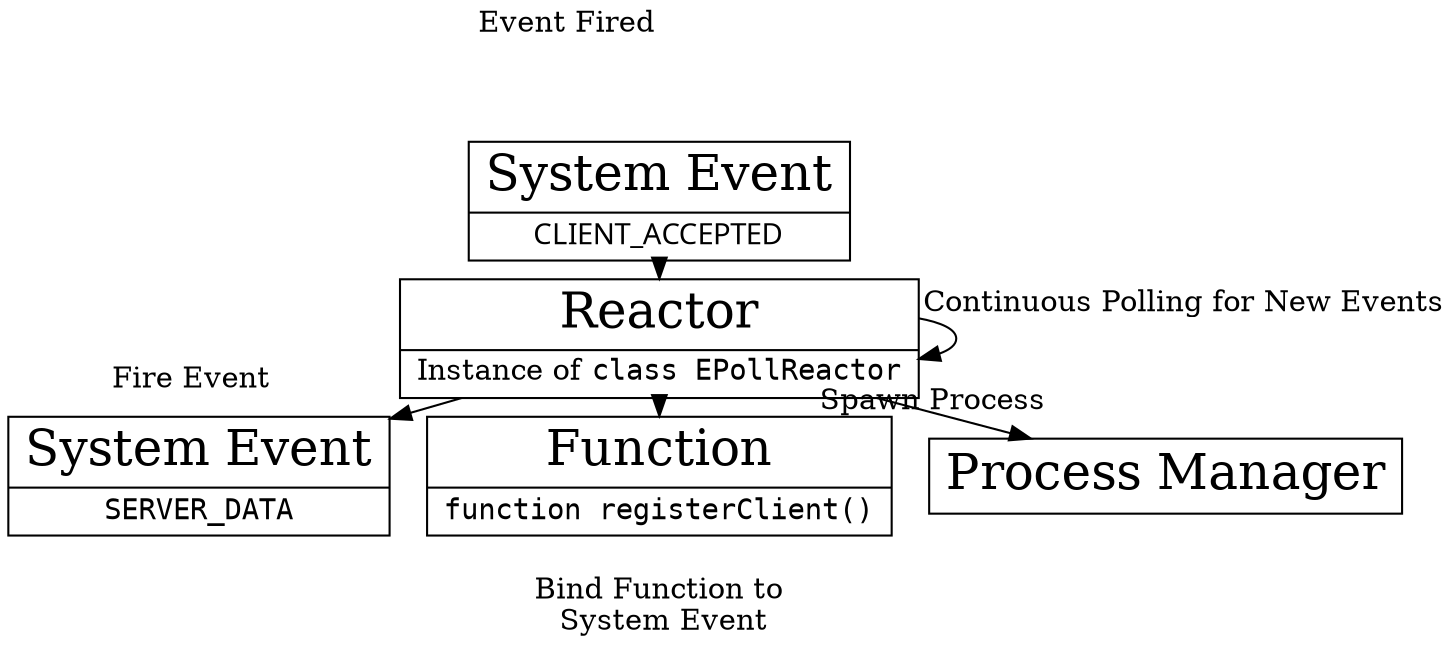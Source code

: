 digraph sample {
    graph [ranksep=0];
    node [shape=record];

	Reactor [
		label=<{
			<FONT POINT-SIZE="24.0">
				Reactor
			</FONT>|
			Instance of 
			<FONT FACE="monospace">
				class EPollReactor
			</FONT>
		}>
		pos="0,0!"
	];

	SystemEvent1 [
		label=<{
			<FONT POINT-SIZE="24.0">
				System Event
			</FONT>|
			<FONT FACE="bold monospace">
				CLIENT_ACCEPTED
			</FONT>
		}>
		pos="-2,3!"
	];

	SystemEvent2 [
		label=<{
			<FONT POINT-SIZE="24.0">
				System Event
			</FONT>|
			<FONT FACE="monospace">
				SERVER_DATA
			</FONT>
		}>
		pos="2,3!"
	];

	Function1 [
		label=<{
			<FONT POINT-SIZE="24.0">
				Function
			</FONT>|
			<FONT FACE="monospace">
				function registerClient()
			</FONT>
		}>
		pos="-6,0!"
	];

	ProcessManager [
		label=<{
			<FONT POINT-SIZE="24.0">
				Process Manager
			</FONT>
		}>
		pos="0,-2!"
	];

	SystemEvent1 -> Reactor [
		headlabel="Event Fired"
		labeldistance=13
		labelangle=20
	];

	Reactor -> SystemEvent2 [
		taillabel="Fire Event"
		labeldistance=13
		labelangle=-20
	];

	Reactor -> Reactor [
		xlabel="Continuous Polling for New Events"
	];

	Reactor -> Function1 [
		taillabel="Bind Function to\n System Event"
		labeldistance=10
		labelangle=0
	];

	Reactor -> ProcessManager [
		headlabel="Spawn Process"
		labeldistance=5
		labelangle=-6
	]


}

// digraph G {
//     edge [label=0];
//     graph [ranksep=0];
//     node [shape=record];
//     T [label="{{T|8}|000}"];
//     W [label="{{W|4}|0010}"];
//     M [label="{{M|2}|00110}"];
//     Y [label="{{Y|3}|00111}"];
//     A [label="{{A|5}|0100}"];
//     H [label="{{H|5}|0101}"];
//     O [label="{{O|5}|0110}"];
//     I [label="{{I|3}|01110}"];
//     R [label="{{R|3}|01111}"];
//     E [label="{{E|11}|100}"];
//     L [label="{{L|6}|1010}"];
//     S [label="{{S|6}|1011}"];
//     V [label="{{V|1}|1100000}"];
//     COMA [label="{{COMA|1}|1100001}"];
//     G [label="{{G|1}|1100010}"];
//     U [label="{{U|1}|1100011}"];
//     GU [label=2];
//     N [label="{{N|4}|11001}"];
//     B [label="{{B|2}|110100}"];
//     D [label="{{D|2}|110101}"];
//     BD [label=4];
//     DOT [label="{{DOT|1}|1101100}"];
//     C [label="{{C|1}|1101101}"];
//     DOTC [label=2];
//     F [label="{{F|2}|110111}"];
//     DOTCF [label=4];
//     BDDOTCF [label=8];
//     SPACE [label="{{SPACE|16}|111}"];
//     93 -> 38 -> 17 -> T;
//     9 -> W;
//     5 -> M;
//     21 -> 10 -> A;
//     11 -> O;
//     6 -> I;
//     55 -> 23 -> E;
//     12 -> L;
//     32 -> 16 -> 8 -> 4 -> 2 -> V;
//     GU -> G;
//     BDDOTCF -> BD -> B;
//     DOTCF -> DOTC -> DOT;17 -> 9 -> 5 -> Y [label=1];
//     10 -> H [label=1];
//     38 -> 21 -> 11 -> 6 -> R [label=1];
//     23 -> 12 -> S [label=1];
//     2 -> COMA [label=1];
//     4 -> GU -> U [label=1];
//     8 -> N [label=1];
//     BD -> D [label=1];
//     DOTC -> C [label=1];
//     16 -> BDDOTCF -> DOTCF -> F [label=1];
//     93 -> 55 -> 32 -> SPACE [label=1];
// }